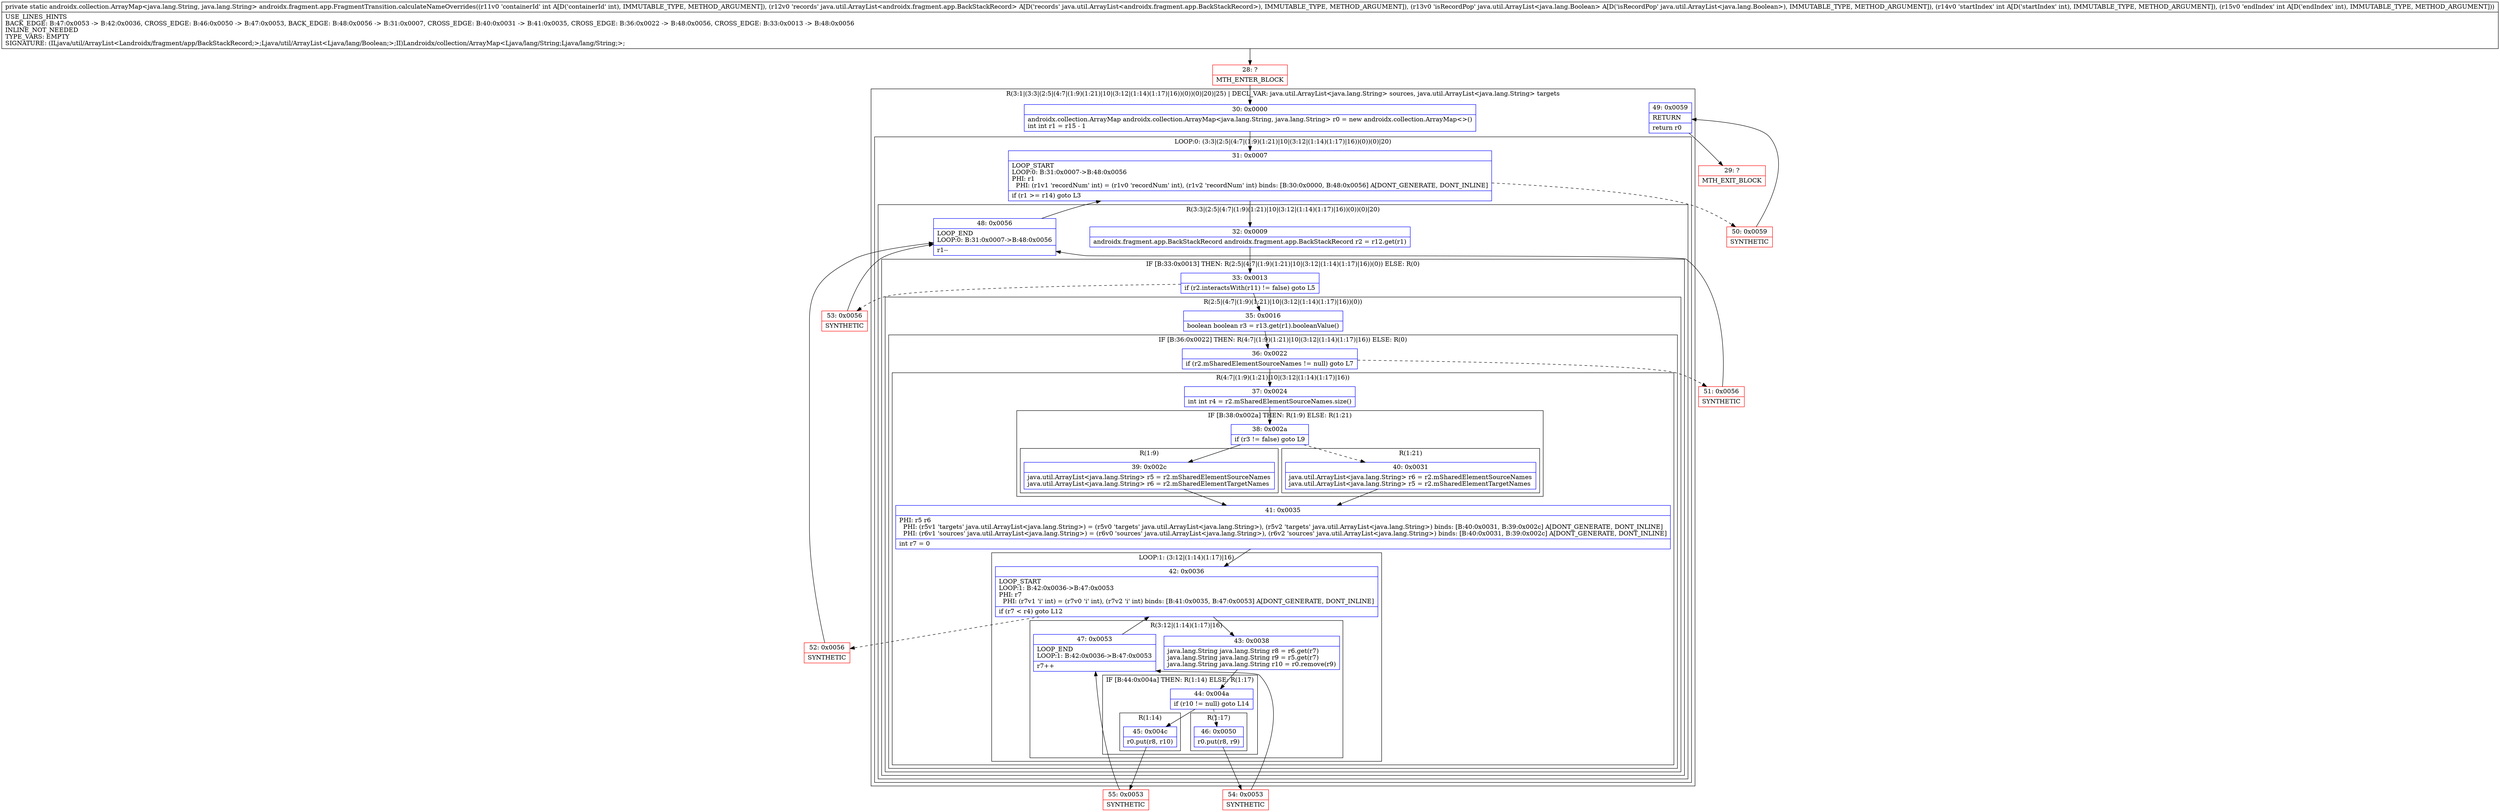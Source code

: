 digraph "CFG forandroidx.fragment.app.FragmentTransition.calculateNameOverrides(ILjava\/util\/ArrayList;Ljava\/util\/ArrayList;II)Landroidx\/collection\/ArrayMap;" {
subgraph cluster_Region_1148927875 {
label = "R(3:1|(3:3|(2:5|(4:7|(1:9)(1:21)|10|(3:12|(1:14)(1:17)|16))(0))(0)|20)|25) | DECL_VAR: java.util.ArrayList\<java.lang.String\> sources, java.util.ArrayList\<java.lang.String\> targets\l";
node [shape=record,color=blue];
Node_30 [shape=record,label="{30\:\ 0x0000|androidx.collection.ArrayMap androidx.collection.ArrayMap\<java.lang.String, java.lang.String\> r0 = new androidx.collection.ArrayMap\<\>()\lint int r1 = r15 \- 1\l}"];
subgraph cluster_LoopRegion_1938649428 {
label = "LOOP:0: (3:3|(2:5|(4:7|(1:9)(1:21)|10|(3:12|(1:14)(1:17)|16))(0))(0)|20)";
node [shape=record,color=blue];
Node_31 [shape=record,label="{31\:\ 0x0007|LOOP_START\lLOOP:0: B:31:0x0007\-\>B:48:0x0056\lPHI: r1 \l  PHI: (r1v1 'recordNum' int) = (r1v0 'recordNum' int), (r1v2 'recordNum' int) binds: [B:30:0x0000, B:48:0x0056] A[DONT_GENERATE, DONT_INLINE]\l|if (r1 \>= r14) goto L3\l}"];
subgraph cluster_Region_764896625 {
label = "R(3:3|(2:5|(4:7|(1:9)(1:21)|10|(3:12|(1:14)(1:17)|16))(0))(0)|20)";
node [shape=record,color=blue];
Node_32 [shape=record,label="{32\:\ 0x0009|androidx.fragment.app.BackStackRecord androidx.fragment.app.BackStackRecord r2 = r12.get(r1)\l}"];
subgraph cluster_IfRegion_1173144471 {
label = "IF [B:33:0x0013] THEN: R(2:5|(4:7|(1:9)(1:21)|10|(3:12|(1:14)(1:17)|16))(0)) ELSE: R(0)";
node [shape=record,color=blue];
Node_33 [shape=record,label="{33\:\ 0x0013|if (r2.interactsWith(r11) != false) goto L5\l}"];
subgraph cluster_Region_365587280 {
label = "R(2:5|(4:7|(1:9)(1:21)|10|(3:12|(1:14)(1:17)|16))(0))";
node [shape=record,color=blue];
Node_35 [shape=record,label="{35\:\ 0x0016|boolean boolean r3 = r13.get(r1).booleanValue()\l}"];
subgraph cluster_IfRegion_1576213935 {
label = "IF [B:36:0x0022] THEN: R(4:7|(1:9)(1:21)|10|(3:12|(1:14)(1:17)|16)) ELSE: R(0)";
node [shape=record,color=blue];
Node_36 [shape=record,label="{36\:\ 0x0022|if (r2.mSharedElementSourceNames != null) goto L7\l}"];
subgraph cluster_Region_1264142221 {
label = "R(4:7|(1:9)(1:21)|10|(3:12|(1:14)(1:17)|16))";
node [shape=record,color=blue];
Node_37 [shape=record,label="{37\:\ 0x0024|int int r4 = r2.mSharedElementSourceNames.size()\l}"];
subgraph cluster_IfRegion_1795670273 {
label = "IF [B:38:0x002a] THEN: R(1:9) ELSE: R(1:21)";
node [shape=record,color=blue];
Node_38 [shape=record,label="{38\:\ 0x002a|if (r3 != false) goto L9\l}"];
subgraph cluster_Region_219100509 {
label = "R(1:9)";
node [shape=record,color=blue];
Node_39 [shape=record,label="{39\:\ 0x002c|java.util.ArrayList\<java.lang.String\> r5 = r2.mSharedElementSourceNames\ljava.util.ArrayList\<java.lang.String\> r6 = r2.mSharedElementTargetNames\l}"];
}
subgraph cluster_Region_786214672 {
label = "R(1:21)";
node [shape=record,color=blue];
Node_40 [shape=record,label="{40\:\ 0x0031|java.util.ArrayList\<java.lang.String\> r6 = r2.mSharedElementSourceNames\ljava.util.ArrayList\<java.lang.String\> r5 = r2.mSharedElementTargetNames\l}"];
}
}
Node_41 [shape=record,label="{41\:\ 0x0035|PHI: r5 r6 \l  PHI: (r5v1 'targets' java.util.ArrayList\<java.lang.String\>) = (r5v0 'targets' java.util.ArrayList\<java.lang.String\>), (r5v2 'targets' java.util.ArrayList\<java.lang.String\>) binds: [B:40:0x0031, B:39:0x002c] A[DONT_GENERATE, DONT_INLINE]\l  PHI: (r6v1 'sources' java.util.ArrayList\<java.lang.String\>) = (r6v0 'sources' java.util.ArrayList\<java.lang.String\>), (r6v2 'sources' java.util.ArrayList\<java.lang.String\>) binds: [B:40:0x0031, B:39:0x002c] A[DONT_GENERATE, DONT_INLINE]\l|int r7 = 0\l}"];
subgraph cluster_LoopRegion_1793296067 {
label = "LOOP:1: (3:12|(1:14)(1:17)|16)";
node [shape=record,color=blue];
Node_42 [shape=record,label="{42\:\ 0x0036|LOOP_START\lLOOP:1: B:42:0x0036\-\>B:47:0x0053\lPHI: r7 \l  PHI: (r7v1 'i' int) = (r7v0 'i' int), (r7v2 'i' int) binds: [B:41:0x0035, B:47:0x0053] A[DONT_GENERATE, DONT_INLINE]\l|if (r7 \< r4) goto L12\l}"];
subgraph cluster_Region_1521520266 {
label = "R(3:12|(1:14)(1:17)|16)";
node [shape=record,color=blue];
Node_43 [shape=record,label="{43\:\ 0x0038|java.lang.String java.lang.String r8 = r6.get(r7)\ljava.lang.String java.lang.String r9 = r5.get(r7)\ljava.lang.String java.lang.String r10 = r0.remove(r9)\l}"];
subgraph cluster_IfRegion_515040031 {
label = "IF [B:44:0x004a] THEN: R(1:14) ELSE: R(1:17)";
node [shape=record,color=blue];
Node_44 [shape=record,label="{44\:\ 0x004a|if (r10 != null) goto L14\l}"];
subgraph cluster_Region_684857069 {
label = "R(1:14)";
node [shape=record,color=blue];
Node_45 [shape=record,label="{45\:\ 0x004c|r0.put(r8, r10)\l}"];
}
subgraph cluster_Region_1847057458 {
label = "R(1:17)";
node [shape=record,color=blue];
Node_46 [shape=record,label="{46\:\ 0x0050|r0.put(r8, r9)\l}"];
}
}
Node_47 [shape=record,label="{47\:\ 0x0053|LOOP_END\lLOOP:1: B:42:0x0036\-\>B:47:0x0053\l|r7++\l}"];
}
}
}
subgraph cluster_Region_1574958059 {
label = "R(0)";
node [shape=record,color=blue];
}
}
}
subgraph cluster_Region_197587780 {
label = "R(0)";
node [shape=record,color=blue];
}
}
Node_48 [shape=record,label="{48\:\ 0x0056|LOOP_END\lLOOP:0: B:31:0x0007\-\>B:48:0x0056\l|r1\-\-\l}"];
}
}
Node_49 [shape=record,label="{49\:\ 0x0059|RETURN\l|return r0\l}"];
}
Node_28 [shape=record,color=red,label="{28\:\ ?|MTH_ENTER_BLOCK\l}"];
Node_55 [shape=record,color=red,label="{55\:\ 0x0053|SYNTHETIC\l}"];
Node_54 [shape=record,color=red,label="{54\:\ 0x0053|SYNTHETIC\l}"];
Node_52 [shape=record,color=red,label="{52\:\ 0x0056|SYNTHETIC\l}"];
Node_51 [shape=record,color=red,label="{51\:\ 0x0056|SYNTHETIC\l}"];
Node_53 [shape=record,color=red,label="{53\:\ 0x0056|SYNTHETIC\l}"];
Node_50 [shape=record,color=red,label="{50\:\ 0x0059|SYNTHETIC\l}"];
Node_29 [shape=record,color=red,label="{29\:\ ?|MTH_EXIT_BLOCK\l}"];
MethodNode[shape=record,label="{private static androidx.collection.ArrayMap\<java.lang.String, java.lang.String\> androidx.fragment.app.FragmentTransition.calculateNameOverrides((r11v0 'containerId' int A[D('containerId' int), IMMUTABLE_TYPE, METHOD_ARGUMENT]), (r12v0 'records' java.util.ArrayList\<androidx.fragment.app.BackStackRecord\> A[D('records' java.util.ArrayList\<androidx.fragment.app.BackStackRecord\>), IMMUTABLE_TYPE, METHOD_ARGUMENT]), (r13v0 'isRecordPop' java.util.ArrayList\<java.lang.Boolean\> A[D('isRecordPop' java.util.ArrayList\<java.lang.Boolean\>), IMMUTABLE_TYPE, METHOD_ARGUMENT]), (r14v0 'startIndex' int A[D('startIndex' int), IMMUTABLE_TYPE, METHOD_ARGUMENT]), (r15v0 'endIndex' int A[D('endIndex' int), IMMUTABLE_TYPE, METHOD_ARGUMENT]))  | USE_LINES_HINTS\lBACK_EDGE: B:47:0x0053 \-\> B:42:0x0036, CROSS_EDGE: B:46:0x0050 \-\> B:47:0x0053, BACK_EDGE: B:48:0x0056 \-\> B:31:0x0007, CROSS_EDGE: B:40:0x0031 \-\> B:41:0x0035, CROSS_EDGE: B:36:0x0022 \-\> B:48:0x0056, CROSS_EDGE: B:33:0x0013 \-\> B:48:0x0056\lINLINE_NOT_NEEDED\lTYPE_VARS: EMPTY\lSIGNATURE: (ILjava\/util\/ArrayList\<Landroidx\/fragment\/app\/BackStackRecord;\>;Ljava\/util\/ArrayList\<Ljava\/lang\/Boolean;\>;II)Landroidx\/collection\/ArrayMap\<Ljava\/lang\/String;Ljava\/lang\/String;\>;\l}"];
MethodNode -> Node_28;Node_30 -> Node_31;
Node_31 -> Node_32;
Node_31 -> Node_50[style=dashed];
Node_32 -> Node_33;
Node_33 -> Node_35;
Node_33 -> Node_53[style=dashed];
Node_35 -> Node_36;
Node_36 -> Node_37;
Node_36 -> Node_51[style=dashed];
Node_37 -> Node_38;
Node_38 -> Node_39;
Node_38 -> Node_40[style=dashed];
Node_39 -> Node_41;
Node_40 -> Node_41;
Node_41 -> Node_42;
Node_42 -> Node_43;
Node_42 -> Node_52[style=dashed];
Node_43 -> Node_44;
Node_44 -> Node_45;
Node_44 -> Node_46[style=dashed];
Node_45 -> Node_55;
Node_46 -> Node_54;
Node_47 -> Node_42;
Node_48 -> Node_31;
Node_49 -> Node_29;
Node_28 -> Node_30;
Node_55 -> Node_47;
Node_54 -> Node_47;
Node_52 -> Node_48;
Node_51 -> Node_48;
Node_53 -> Node_48;
Node_50 -> Node_49;
}

